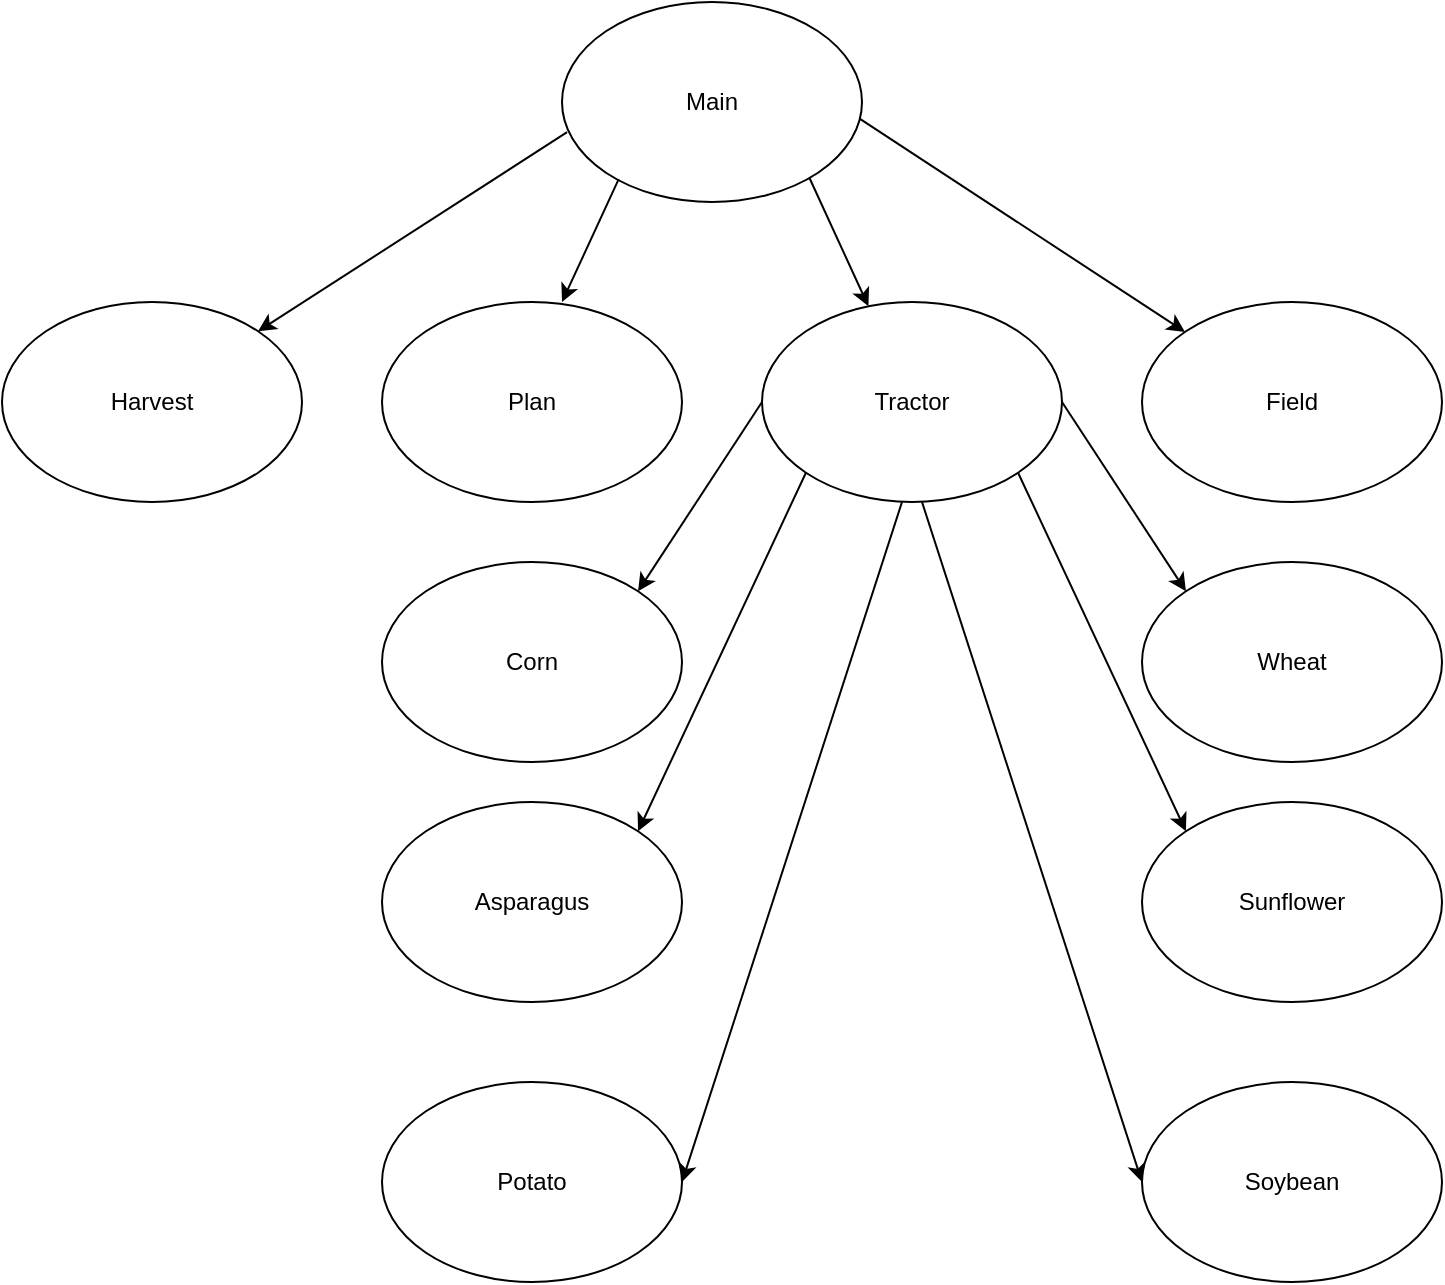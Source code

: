 <mxfile>
    <diagram id="Xx3pGos8XmfN50oE-L_n" name="Page-1">
        <mxGraphModel dx="1631" dy="926" grid="1" gridSize="10" guides="1" tooltips="1" connect="1" arrows="1" fold="1" page="1" pageScale="1" pageWidth="850" pageHeight="1100" math="0" shadow="0">
            <root>
                <mxCell id="0"/>
                <mxCell id="1" parent="0"/>
                <mxCell id="2" value="Field" style="ellipse;whiteSpace=wrap;html=1;" vertex="1" parent="1">
                    <mxGeometry x="640" y="240" width="150" height="100" as="geometry"/>
                </mxCell>
                <mxCell id="3" value="Tractor" style="ellipse;whiteSpace=wrap;html=1;" vertex="1" parent="1">
                    <mxGeometry x="450" y="240" width="150" height="100" as="geometry"/>
                </mxCell>
                <mxCell id="4" value="Plan" style="ellipse;whiteSpace=wrap;html=1;" vertex="1" parent="1">
                    <mxGeometry x="260" y="240" width="150" height="100" as="geometry"/>
                </mxCell>
                <mxCell id="5" value="Harvest" style="ellipse;whiteSpace=wrap;html=1;" vertex="1" parent="1">
                    <mxGeometry x="70" y="240" width="150" height="100" as="geometry"/>
                </mxCell>
                <mxCell id="6" value="Main" style="ellipse;whiteSpace=wrap;html=1;" vertex="1" parent="1">
                    <mxGeometry x="350" y="90" width="150" height="100" as="geometry"/>
                </mxCell>
                <mxCell id="7" value="" style="endArrow=classic;html=1;exitX=0.825;exitY=0.88;exitDx=0;exitDy=0;exitPerimeter=0;" edge="1" parent="1" source="6" target="3">
                    <mxGeometry width="50" height="50" relative="1" as="geometry">
                        <mxPoint x="480" y="180" as="sourcePoint"/>
                        <mxPoint x="650" y="380" as="targetPoint"/>
                    </mxGeometry>
                </mxCell>
                <mxCell id="8" value="" style="endArrow=classic;html=1;exitX=0.992;exitY=0.583;exitDx=0;exitDy=0;exitPerimeter=0;" edge="1" parent="1" source="6" target="2">
                    <mxGeometry width="50" height="50" relative="1" as="geometry">
                        <mxPoint x="600" y="210" as="sourcePoint"/>
                        <mxPoint x="650" y="160" as="targetPoint"/>
                    </mxGeometry>
                </mxCell>
                <mxCell id="9" value="" style="endArrow=classic;html=1;exitX=0.189;exitY=0.886;exitDx=0;exitDy=0;exitPerimeter=0;" edge="1" parent="1" source="6">
                    <mxGeometry width="50" height="50" relative="1" as="geometry">
                        <mxPoint x="410" y="270" as="sourcePoint"/>
                        <mxPoint x="350" y="240" as="targetPoint"/>
                    </mxGeometry>
                </mxCell>
                <mxCell id="10" value="" style="endArrow=classic;html=1;exitX=0.017;exitY=0.651;exitDx=0;exitDy=0;exitPerimeter=0;entryX=1;entryY=0;entryDx=0;entryDy=0;" edge="1" parent="1" source="6" target="5">
                    <mxGeometry width="50" height="50" relative="1" as="geometry">
                        <mxPoint x="410" y="270" as="sourcePoint"/>
                        <mxPoint x="200" y="250" as="targetPoint"/>
                    </mxGeometry>
                </mxCell>
                <mxCell id="12" value="Potato" style="ellipse;whiteSpace=wrap;html=1;" vertex="1" parent="1">
                    <mxGeometry x="260" y="630" width="150" height="100" as="geometry"/>
                </mxCell>
                <mxCell id="13" value="Asparagus" style="ellipse;whiteSpace=wrap;html=1;" vertex="1" parent="1">
                    <mxGeometry x="260" y="490" width="150" height="100" as="geometry"/>
                </mxCell>
                <mxCell id="14" value="Corn" style="ellipse;whiteSpace=wrap;html=1;" vertex="1" parent="1">
                    <mxGeometry x="260" y="370" width="150" height="100" as="geometry"/>
                </mxCell>
                <mxCell id="15" value="Sunflower" style="ellipse;whiteSpace=wrap;html=1;" vertex="1" parent="1">
                    <mxGeometry x="640" y="490" width="150" height="100" as="geometry"/>
                </mxCell>
                <mxCell id="16" value="Wheat" style="ellipse;whiteSpace=wrap;html=1;" vertex="1" parent="1">
                    <mxGeometry x="640" y="370" width="150" height="100" as="geometry"/>
                </mxCell>
                <mxCell id="17" value="Soybean" style="ellipse;whiteSpace=wrap;html=1;" vertex="1" parent="1">
                    <mxGeometry x="640" y="630" width="150" height="100" as="geometry"/>
                </mxCell>
                <mxCell id="19" value="" style="endArrow=classic;html=1;entryX=1;entryY=0;entryDx=0;entryDy=0;exitX=0;exitY=0.5;exitDx=0;exitDy=0;" edge="1" parent="1" source="3" target="14">
                    <mxGeometry width="50" height="50" relative="1" as="geometry">
                        <mxPoint x="520" y="420" as="sourcePoint"/>
                        <mxPoint x="460" y="470" as="targetPoint"/>
                    </mxGeometry>
                </mxCell>
                <mxCell id="20" value="" style="endArrow=classic;html=1;entryX=0;entryY=0;entryDx=0;entryDy=0;exitX=1;exitY=0.5;exitDx=0;exitDy=0;" edge="1" parent="1" source="3" target="16">
                    <mxGeometry width="50" height="50" relative="1" as="geometry">
                        <mxPoint x="520" y="420" as="sourcePoint"/>
                        <mxPoint x="460" y="380" as="targetPoint"/>
                    </mxGeometry>
                </mxCell>
                <mxCell id="21" value="" style="endArrow=classic;html=1;entryX=1;entryY=0;entryDx=0;entryDy=0;exitX=0;exitY=1;exitDx=0;exitDy=0;" edge="1" parent="1" source="3" target="13">
                    <mxGeometry width="50" height="50" relative="1" as="geometry">
                        <mxPoint x="520" y="540" as="sourcePoint"/>
                        <mxPoint x="460" y="470" as="targetPoint"/>
                    </mxGeometry>
                </mxCell>
                <mxCell id="22" value="" style="endArrow=classic;html=1;entryX=0;entryY=0;entryDx=0;entryDy=0;exitX=1;exitY=1;exitDx=0;exitDy=0;" edge="1" parent="1" source="3" target="15">
                    <mxGeometry width="50" height="50" relative="1" as="geometry">
                        <mxPoint x="520" y="540" as="sourcePoint"/>
                        <mxPoint x="460" y="470" as="targetPoint"/>
                    </mxGeometry>
                </mxCell>
                <mxCell id="23" value="" style="endArrow=classic;html=1;entryX=1;entryY=0.5;entryDx=0;entryDy=0;" edge="1" parent="1" target="12">
                    <mxGeometry width="50" height="50" relative="1" as="geometry">
                        <mxPoint x="520" y="340" as="sourcePoint"/>
                        <mxPoint x="460" y="470" as="targetPoint"/>
                    </mxGeometry>
                </mxCell>
                <mxCell id="24" value="" style="endArrow=classic;html=1;entryX=0;entryY=0.5;entryDx=0;entryDy=0;" edge="1" parent="1" target="17">
                    <mxGeometry width="50" height="50" relative="1" as="geometry">
                        <mxPoint x="530" y="340" as="sourcePoint"/>
                        <mxPoint x="460" y="470" as="targetPoint"/>
                    </mxGeometry>
                </mxCell>
            </root>
        </mxGraphModel>
    </diagram>
</mxfile>